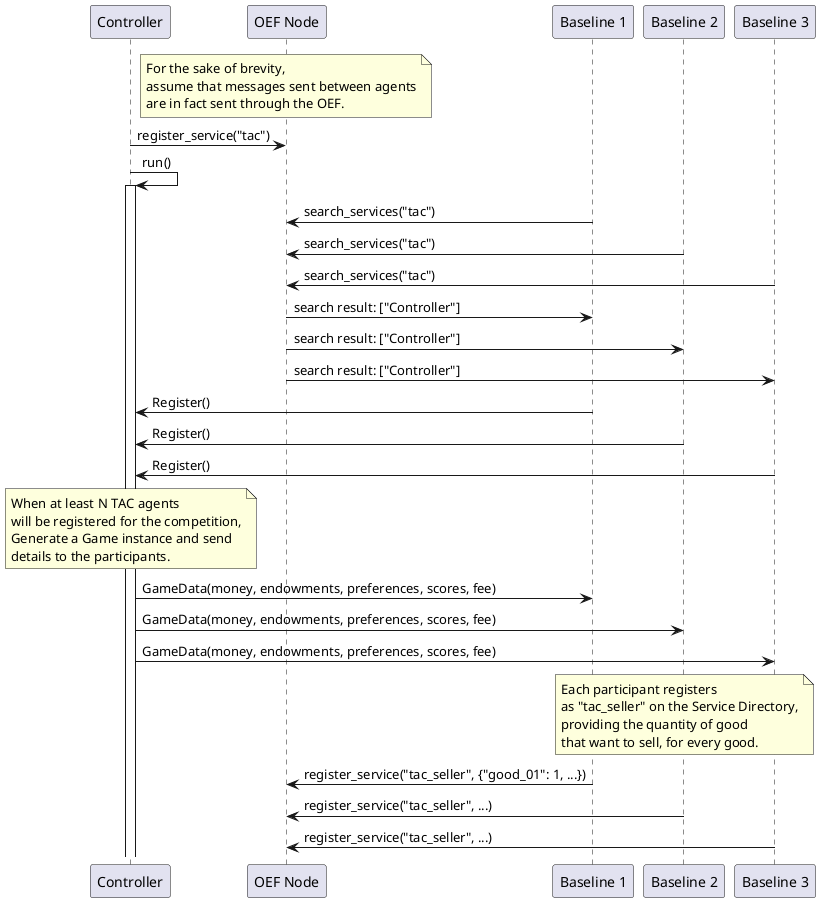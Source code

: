 @startuml

participant "Controller"
participant "OEF Node"
participant "Baseline 1"
participant "Baseline 2"
participant "Baseline 3"

note over "OEF Node"
    For the sake of brevity,
    assume that messages sent between agents
    are in fact sent through the OEF.
end note

"Controller"->"OEF Node": register_service("tac")
"Controller"->"Controller": run()
activate "Controller"

"Baseline 1" -> "OEF Node": search_services("tac")
"Baseline 2" -> "OEF Node": search_services("tac")
"Baseline 3" -> "OEF Node": search_services("tac")

"OEF Node" -> "Baseline 1": search result: ["Controller"]
"OEF Node" -> "Baseline 2": search result: ["Controller"]
"OEF Node" -> "Baseline 3": search result: ["Controller"]

"Baseline 1" -> "Controller": Register()
"Baseline 2" -> "Controller": Register()
"Baseline 3" -> "Controller": Register()

note over "Controller"
    When at least N TAC agents
    will be registered for the competition,
    Generate a Game instance and send
    details to the participants.
end note

"Controller" -> "Baseline 1": GameData(money, endowments, preferences, scores, fee)
"Controller" -> "Baseline 2": GameData(money, endowments, preferences, scores, fee)
"Controller" -> "Baseline 3": GameData(money, endowments, preferences, scores, fee)

note over "Baseline 1", "Baseline 3"
        Each participant registers
        as "tac_seller" on the Service Directory,
        providing the quantity of good
        that want to sell, for every good.
end note

"Baseline 1" -> "OEF Node": register_service("tac_seller", {"good_01": 1, ...})
"Baseline 2" -> "OEF Node": register_service("tac_seller", ...)
"Baseline 3" -> "OEF Node": register_service("tac_seller", ...)

@enduml
